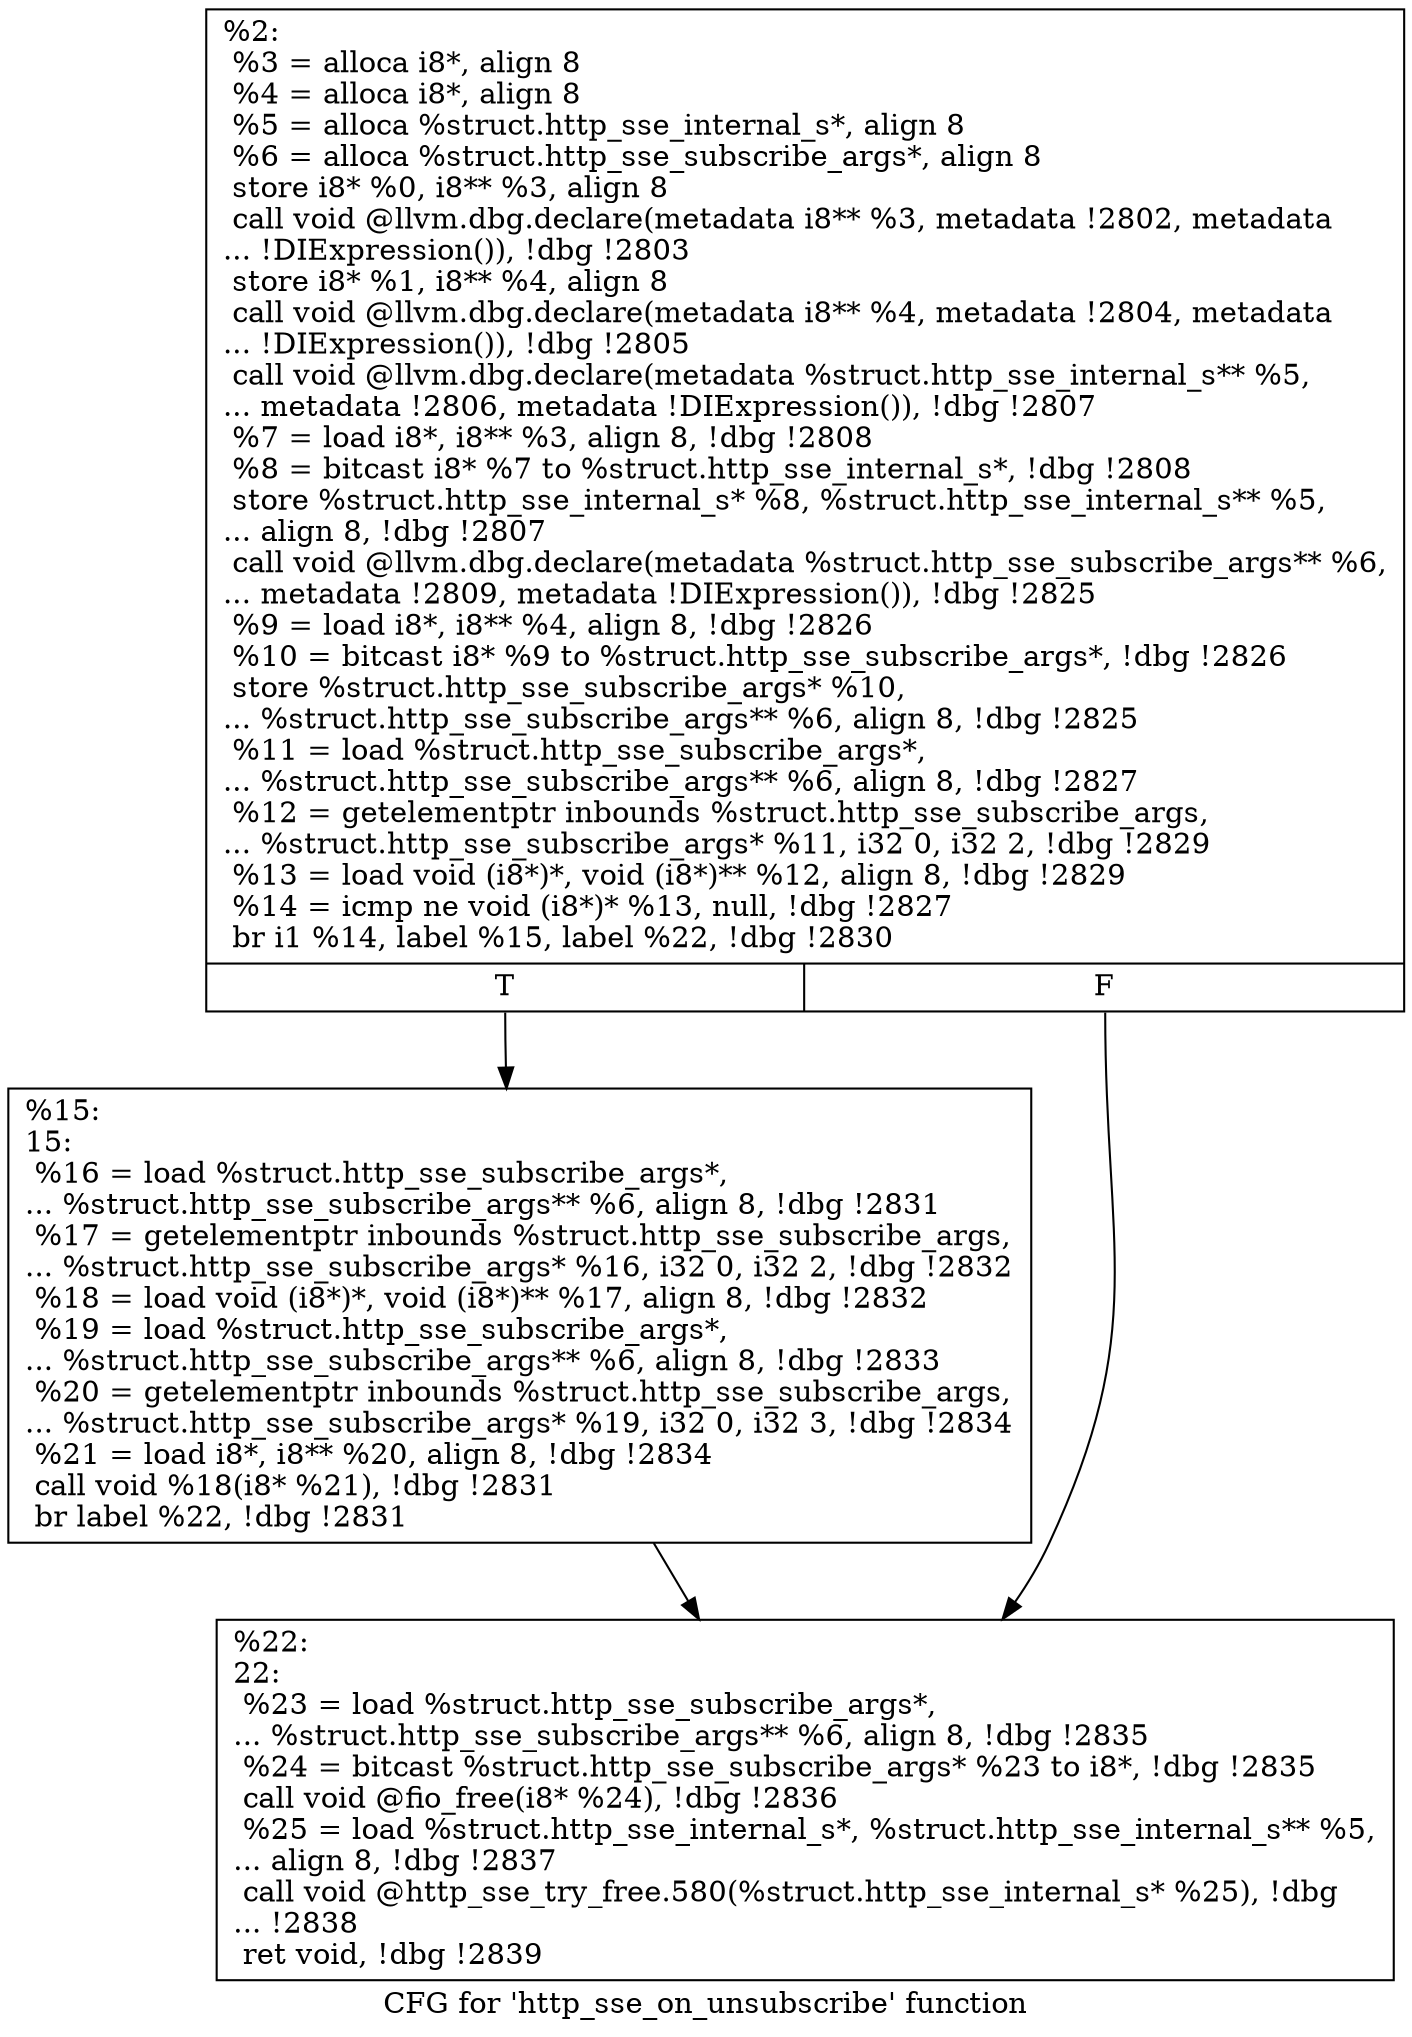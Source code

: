 digraph "CFG for 'http_sse_on_unsubscribe' function" {
	label="CFG for 'http_sse_on_unsubscribe' function";

	Node0x55685239cf10 [shape=record,label="{%2:\l  %3 = alloca i8*, align 8\l  %4 = alloca i8*, align 8\l  %5 = alloca %struct.http_sse_internal_s*, align 8\l  %6 = alloca %struct.http_sse_subscribe_args*, align 8\l  store i8* %0, i8** %3, align 8\l  call void @llvm.dbg.declare(metadata i8** %3, metadata !2802, metadata\l... !DIExpression()), !dbg !2803\l  store i8* %1, i8** %4, align 8\l  call void @llvm.dbg.declare(metadata i8** %4, metadata !2804, metadata\l... !DIExpression()), !dbg !2805\l  call void @llvm.dbg.declare(metadata %struct.http_sse_internal_s** %5,\l... metadata !2806, metadata !DIExpression()), !dbg !2807\l  %7 = load i8*, i8** %3, align 8, !dbg !2808\l  %8 = bitcast i8* %7 to %struct.http_sse_internal_s*, !dbg !2808\l  store %struct.http_sse_internal_s* %8, %struct.http_sse_internal_s** %5,\l... align 8, !dbg !2807\l  call void @llvm.dbg.declare(metadata %struct.http_sse_subscribe_args** %6,\l... metadata !2809, metadata !DIExpression()), !dbg !2825\l  %9 = load i8*, i8** %4, align 8, !dbg !2826\l  %10 = bitcast i8* %9 to %struct.http_sse_subscribe_args*, !dbg !2826\l  store %struct.http_sse_subscribe_args* %10,\l... %struct.http_sse_subscribe_args** %6, align 8, !dbg !2825\l  %11 = load %struct.http_sse_subscribe_args*,\l... %struct.http_sse_subscribe_args** %6, align 8, !dbg !2827\l  %12 = getelementptr inbounds %struct.http_sse_subscribe_args,\l... %struct.http_sse_subscribe_args* %11, i32 0, i32 2, !dbg !2829\l  %13 = load void (i8*)*, void (i8*)** %12, align 8, !dbg !2829\l  %14 = icmp ne void (i8*)* %13, null, !dbg !2827\l  br i1 %14, label %15, label %22, !dbg !2830\l|{<s0>T|<s1>F}}"];
	Node0x55685239cf10:s0 -> Node0x55685239fb80;
	Node0x55685239cf10:s1 -> Node0x55685239fbd0;
	Node0x55685239fb80 [shape=record,label="{%15:\l15:                                               \l  %16 = load %struct.http_sse_subscribe_args*,\l... %struct.http_sse_subscribe_args** %6, align 8, !dbg !2831\l  %17 = getelementptr inbounds %struct.http_sse_subscribe_args,\l... %struct.http_sse_subscribe_args* %16, i32 0, i32 2, !dbg !2832\l  %18 = load void (i8*)*, void (i8*)** %17, align 8, !dbg !2832\l  %19 = load %struct.http_sse_subscribe_args*,\l... %struct.http_sse_subscribe_args** %6, align 8, !dbg !2833\l  %20 = getelementptr inbounds %struct.http_sse_subscribe_args,\l... %struct.http_sse_subscribe_args* %19, i32 0, i32 3, !dbg !2834\l  %21 = load i8*, i8** %20, align 8, !dbg !2834\l  call void %18(i8* %21), !dbg !2831\l  br label %22, !dbg !2831\l}"];
	Node0x55685239fb80 -> Node0x55685239fbd0;
	Node0x55685239fbd0 [shape=record,label="{%22:\l22:                                               \l  %23 = load %struct.http_sse_subscribe_args*,\l... %struct.http_sse_subscribe_args** %6, align 8, !dbg !2835\l  %24 = bitcast %struct.http_sse_subscribe_args* %23 to i8*, !dbg !2835\l  call void @fio_free(i8* %24), !dbg !2836\l  %25 = load %struct.http_sse_internal_s*, %struct.http_sse_internal_s** %5,\l... align 8, !dbg !2837\l  call void @http_sse_try_free.580(%struct.http_sse_internal_s* %25), !dbg\l... !2838\l  ret void, !dbg !2839\l}"];
}
